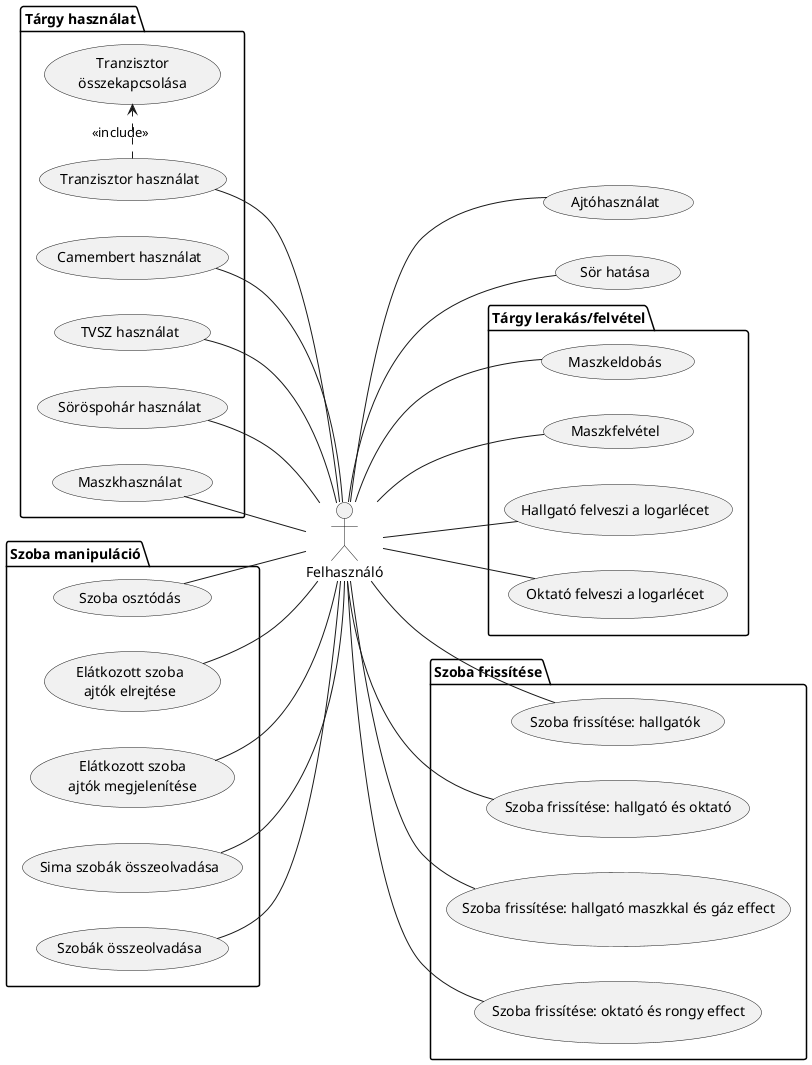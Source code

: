 @startuml test-use-cases

:Felhasználó: as User

left to right direction

usecase Ajtóhasználat as use_door

package "Tárgy lerakás/felvétel"{
    usecase Maszkeldobás as drop_mask
    usecase Maszkfelvétel as pick_mask
    usecase "Hallgató felveszi a logarlécet" as student_pick_slide
    usecase "Oktató felveszi a logarlécet" as teacher_pick_slide
}

package "Tárgy használat"{
    usecase Maszkhasználat as use_mask
    usecase "TVSZ használat" as use_code
    usecase "Söröspohár használat" as use_beer
    usecase "Camembert használat" as use_camambert
    usecase "Tranzisztor használat" as use_trans
    usecase "Tranzisztor\nösszekapcsolása" as linking
}

usecase "Sör hatása" as beer_effect

package "Szoba manipuláció"{
    usecase "Sima szobák összeolvadása" as merge_room_normal
    usecase "Szobák összeolvadása" as merge_room
    usecase "Elátkozott szoba\najtók elrejtése" as cursed_room_hide
    usecase "Elátkozott szoba\najtók megjelenítése" as cursed_room_show
    usecase "Szoba osztódás" as split_room
}

package "Szoba frissítése"{
    usecase "Szoba frissítése: hallgatók" as upd_room_students
    usecase "Szoba frissítése: hallgató és oktató" as upd_room_student_teacher
    usecase "Szoba frissítése: hallgató maszkkal és gáz effect" as upd_room_student_mask_gas
    usecase "Szoba frissítése: oktató és rongy effect" as upd_room_teacher_rag
}


User -- use_door

User -- pick_mask
User -- drop_mask
User -- student_pick_slide
User -- teacher_pick_slide

User -up- use_mask
User -up- use_beer
User -up- use_code
User -up- use_camambert
User -up- use_trans
use_trans .> linking : <<include>>

User -up- merge_room
User -up- merge_room_normal
User -up- cursed_room_show
User -up- cursed_room_hide
User -up- split_room

User -- upd_room_students
User -- upd_room_student_teacher
User -- upd_room_student_mask_gas
User -- upd_room_teacher_rag

User -- beer_effect

@enduml